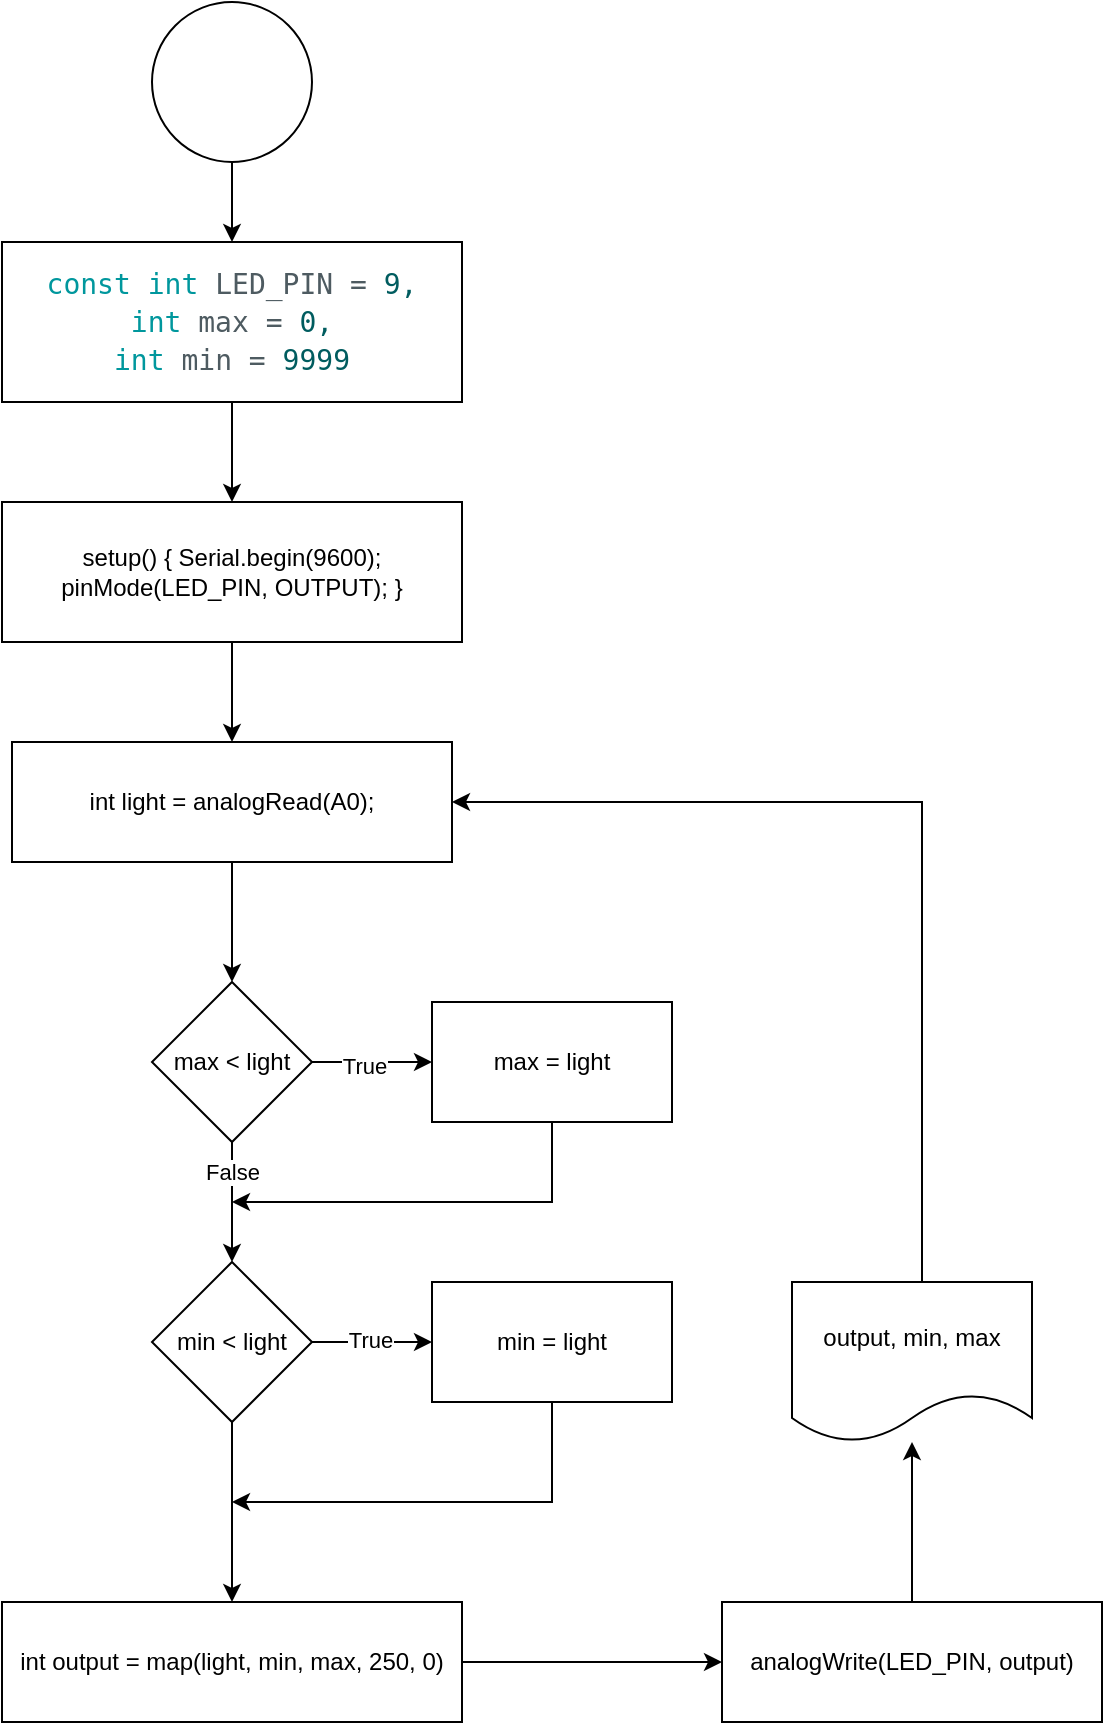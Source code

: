 <mxfile version="24.7.17">
  <diagram id="C5RBs43oDa-KdzZeNtuy" name="light_sensor">
    <mxGraphModel dx="2139" dy="1012" grid="1" gridSize="10" guides="1" tooltips="1" connect="1" arrows="1" fold="1" page="1" pageScale="1" pageWidth="827" pageHeight="1169" math="0" shadow="0">
      <root>
        <mxCell id="WIyWlLk6GJQsqaUBKTNV-0" />
        <mxCell id="WIyWlLk6GJQsqaUBKTNV-1" parent="WIyWlLk6GJQsqaUBKTNV-0" />
        <mxCell id="Y8EmxCm6DiHx-w2FvBlb-2" value="" style="edgeStyle=orthogonalEdgeStyle;rounded=0;orthogonalLoop=1;jettySize=auto;html=1;" edge="1" parent="WIyWlLk6GJQsqaUBKTNV-1" source="Y8EmxCm6DiHx-w2FvBlb-0" target="Y8EmxCm6DiHx-w2FvBlb-1">
          <mxGeometry relative="1" as="geometry" />
        </mxCell>
        <mxCell id="Y8EmxCm6DiHx-w2FvBlb-0" value="" style="ellipse;whiteSpace=wrap;html=1;aspect=fixed;" vertex="1" parent="WIyWlLk6GJQsqaUBKTNV-1">
          <mxGeometry x="205" y="90" width="80" height="80" as="geometry" />
        </mxCell>
        <mxCell id="Y8EmxCm6DiHx-w2FvBlb-4" value="" style="edgeStyle=orthogonalEdgeStyle;rounded=0;orthogonalLoop=1;jettySize=auto;html=1;" edge="1" parent="WIyWlLk6GJQsqaUBKTNV-1" source="Y8EmxCm6DiHx-w2FvBlb-1" target="Y8EmxCm6DiHx-w2FvBlb-3">
          <mxGeometry relative="1" as="geometry" />
        </mxCell>
        <mxCell id="Y8EmxCm6DiHx-w2FvBlb-1" value="&lt;div style=&quot;color: rgb(78, 91, 97); background-color: rgb(255, 255, 255); font-family: &amp;quot;Droid Sans Mono&amp;quot;, &amp;quot;monospace&amp;quot;, monospace; font-size: 14px; line-height: 19px; white-space: pre;&quot;&gt;&lt;div&gt;&lt;span style=&quot;color: #00979d;&quot;&gt;const&lt;/span&gt; &lt;span style=&quot;color: #00979d;&quot;&gt;int&lt;/span&gt; LED_PIN = &lt;span style=&quot;color: #005c5f;&quot;&gt;9,&lt;/span&gt;&lt;/div&gt;&lt;div&gt;&lt;span style=&quot;color: #00979d;&quot;&gt;int&lt;/span&gt; max = &lt;span style=&quot;color: #005c5f;&quot;&gt;0,&lt;/span&gt;&lt;/div&gt;&lt;div&gt;&lt;span style=&quot;color: #00979d;&quot;&gt;int&lt;/span&gt; min = &lt;span style=&quot;color: #005c5f;&quot;&gt;9999&lt;/span&gt;&lt;/div&gt;&lt;/div&gt;" style="whiteSpace=wrap;html=1;" vertex="1" parent="WIyWlLk6GJQsqaUBKTNV-1">
          <mxGeometry x="130" y="210" width="230" height="80" as="geometry" />
        </mxCell>
        <mxCell id="Y8EmxCm6DiHx-w2FvBlb-6" value="" style="edgeStyle=orthogonalEdgeStyle;rounded=0;orthogonalLoop=1;jettySize=auto;html=1;" edge="1" parent="WIyWlLk6GJQsqaUBKTNV-1" source="Y8EmxCm6DiHx-w2FvBlb-3" target="Y8EmxCm6DiHx-w2FvBlb-5">
          <mxGeometry relative="1" as="geometry" />
        </mxCell>
        <mxCell id="Y8EmxCm6DiHx-w2FvBlb-3" value="setup() {&amp;nbsp;&lt;span style=&quot;background-color: initial;&quot;&gt;Serial.begin(9600);&lt;/span&gt;&lt;div&gt;pinMode(LED_PIN, OUTPUT);&amp;nbsp;&lt;span style=&quot;background-color: initial;&quot;&gt;}&lt;/span&gt;&lt;/div&gt;" style="whiteSpace=wrap;html=1;" vertex="1" parent="WIyWlLk6GJQsqaUBKTNV-1">
          <mxGeometry x="130" y="340" width="230" height="70" as="geometry" />
        </mxCell>
        <mxCell id="Y8EmxCm6DiHx-w2FvBlb-8" value="" style="edgeStyle=orthogonalEdgeStyle;rounded=0;orthogonalLoop=1;jettySize=auto;html=1;" edge="1" parent="WIyWlLk6GJQsqaUBKTNV-1" source="Y8EmxCm6DiHx-w2FvBlb-5" target="Y8EmxCm6DiHx-w2FvBlb-7">
          <mxGeometry relative="1" as="geometry" />
        </mxCell>
        <mxCell id="Y8EmxCm6DiHx-w2FvBlb-5" value="int light = analogRead(A0);" style="whiteSpace=wrap;html=1;" vertex="1" parent="WIyWlLk6GJQsqaUBKTNV-1">
          <mxGeometry x="135" y="460" width="220" height="60" as="geometry" />
        </mxCell>
        <mxCell id="Y8EmxCm6DiHx-w2FvBlb-10" value="" style="edgeStyle=orthogonalEdgeStyle;rounded=0;orthogonalLoop=1;jettySize=auto;html=1;" edge="1" parent="WIyWlLk6GJQsqaUBKTNV-1" source="Y8EmxCm6DiHx-w2FvBlb-7" target="Y8EmxCm6DiHx-w2FvBlb-9">
          <mxGeometry relative="1" as="geometry" />
        </mxCell>
        <mxCell id="Y8EmxCm6DiHx-w2FvBlb-16" value="False" style="edgeLabel;html=1;align=center;verticalAlign=middle;resizable=0;points=[];" vertex="1" connectable="0" parent="Y8EmxCm6DiHx-w2FvBlb-10">
          <mxGeometry x="-0.505" relative="1" as="geometry">
            <mxPoint as="offset" />
          </mxGeometry>
        </mxCell>
        <mxCell id="Y8EmxCm6DiHx-w2FvBlb-13" value="" style="edgeStyle=orthogonalEdgeStyle;rounded=0;orthogonalLoop=1;jettySize=auto;html=1;" edge="1" parent="WIyWlLk6GJQsqaUBKTNV-1" source="Y8EmxCm6DiHx-w2FvBlb-7" target="Y8EmxCm6DiHx-w2FvBlb-12">
          <mxGeometry relative="1" as="geometry" />
        </mxCell>
        <mxCell id="Y8EmxCm6DiHx-w2FvBlb-15" value="True" style="edgeLabel;html=1;align=center;verticalAlign=middle;resizable=0;points=[];" vertex="1" connectable="0" parent="Y8EmxCm6DiHx-w2FvBlb-13">
          <mxGeometry x="-0.133" y="-2" relative="1" as="geometry">
            <mxPoint as="offset" />
          </mxGeometry>
        </mxCell>
        <mxCell id="Y8EmxCm6DiHx-w2FvBlb-7" value="max &amp;lt; light" style="rhombus;whiteSpace=wrap;html=1;" vertex="1" parent="WIyWlLk6GJQsqaUBKTNV-1">
          <mxGeometry x="205" y="580" width="80" height="80" as="geometry" />
        </mxCell>
        <mxCell id="Y8EmxCm6DiHx-w2FvBlb-18" value="" style="edgeStyle=orthogonalEdgeStyle;rounded=0;orthogonalLoop=1;jettySize=auto;html=1;" edge="1" parent="WIyWlLk6GJQsqaUBKTNV-1" source="Y8EmxCm6DiHx-w2FvBlb-9" target="Y8EmxCm6DiHx-w2FvBlb-17">
          <mxGeometry relative="1" as="geometry" />
        </mxCell>
        <mxCell id="Y8EmxCm6DiHx-w2FvBlb-19" value="True" style="edgeLabel;html=1;align=center;verticalAlign=middle;resizable=0;points=[];" vertex="1" connectable="0" parent="Y8EmxCm6DiHx-w2FvBlb-18">
          <mxGeometry x="-0.038" y="1" relative="1" as="geometry">
            <mxPoint as="offset" />
          </mxGeometry>
        </mxCell>
        <mxCell id="Y8EmxCm6DiHx-w2FvBlb-21" value="" style="edgeStyle=orthogonalEdgeStyle;rounded=0;orthogonalLoop=1;jettySize=auto;html=1;" edge="1" parent="WIyWlLk6GJQsqaUBKTNV-1" source="Y8EmxCm6DiHx-w2FvBlb-9" target="Y8EmxCm6DiHx-w2FvBlb-20">
          <mxGeometry relative="1" as="geometry" />
        </mxCell>
        <mxCell id="Y8EmxCm6DiHx-w2FvBlb-9" value="min &amp;lt; light" style="rhombus;whiteSpace=wrap;html=1;" vertex="1" parent="WIyWlLk6GJQsqaUBKTNV-1">
          <mxGeometry x="205" y="720" width="80" height="80" as="geometry" />
        </mxCell>
        <mxCell id="Y8EmxCm6DiHx-w2FvBlb-14" style="edgeStyle=orthogonalEdgeStyle;rounded=0;orthogonalLoop=1;jettySize=auto;html=1;" edge="1" parent="WIyWlLk6GJQsqaUBKTNV-1" source="Y8EmxCm6DiHx-w2FvBlb-12">
          <mxGeometry relative="1" as="geometry">
            <mxPoint x="245" y="690" as="targetPoint" />
            <Array as="points">
              <mxPoint x="405" y="690" />
            </Array>
          </mxGeometry>
        </mxCell>
        <mxCell id="Y8EmxCm6DiHx-w2FvBlb-12" value="max = light" style="whiteSpace=wrap;html=1;" vertex="1" parent="WIyWlLk6GJQsqaUBKTNV-1">
          <mxGeometry x="345" y="590" width="120" height="60" as="geometry" />
        </mxCell>
        <mxCell id="Y8EmxCm6DiHx-w2FvBlb-22" style="edgeStyle=orthogonalEdgeStyle;rounded=0;orthogonalLoop=1;jettySize=auto;html=1;" edge="1" parent="WIyWlLk6GJQsqaUBKTNV-1" source="Y8EmxCm6DiHx-w2FvBlb-17">
          <mxGeometry relative="1" as="geometry">
            <mxPoint x="245" y="840" as="targetPoint" />
            <Array as="points">
              <mxPoint x="405" y="840" />
            </Array>
          </mxGeometry>
        </mxCell>
        <mxCell id="Y8EmxCm6DiHx-w2FvBlb-17" value="min = light" style="whiteSpace=wrap;html=1;" vertex="1" parent="WIyWlLk6GJQsqaUBKTNV-1">
          <mxGeometry x="345" y="730" width="120" height="60" as="geometry" />
        </mxCell>
        <mxCell id="Y8EmxCm6DiHx-w2FvBlb-24" value="" style="edgeStyle=orthogonalEdgeStyle;rounded=0;orthogonalLoop=1;jettySize=auto;html=1;" edge="1" parent="WIyWlLk6GJQsqaUBKTNV-1" source="Y8EmxCm6DiHx-w2FvBlb-20" target="Y8EmxCm6DiHx-w2FvBlb-23">
          <mxGeometry relative="1" as="geometry" />
        </mxCell>
        <mxCell id="Y8EmxCm6DiHx-w2FvBlb-20" value="int output = map(light, min, max, 250, 0)" style="whiteSpace=wrap;html=1;" vertex="1" parent="WIyWlLk6GJQsqaUBKTNV-1">
          <mxGeometry x="130" y="890" width="230" height="60" as="geometry" />
        </mxCell>
        <mxCell id="Y8EmxCm6DiHx-w2FvBlb-30" value="" style="edgeStyle=orthogonalEdgeStyle;rounded=0;orthogonalLoop=1;jettySize=auto;html=1;" edge="1" parent="WIyWlLk6GJQsqaUBKTNV-1" source="Y8EmxCm6DiHx-w2FvBlb-23" target="Y8EmxCm6DiHx-w2FvBlb-29">
          <mxGeometry relative="1" as="geometry" />
        </mxCell>
        <mxCell id="Y8EmxCm6DiHx-w2FvBlb-23" value="analogWrite(LED_PIN, output)" style="whiteSpace=wrap;html=1;" vertex="1" parent="WIyWlLk6GJQsqaUBKTNV-1">
          <mxGeometry x="490" y="890" width="190" height="60" as="geometry" />
        </mxCell>
        <mxCell id="Y8EmxCm6DiHx-w2FvBlb-31" style="edgeStyle=orthogonalEdgeStyle;rounded=0;orthogonalLoop=1;jettySize=auto;html=1;entryX=1;entryY=0.5;entryDx=0;entryDy=0;" edge="1" parent="WIyWlLk6GJQsqaUBKTNV-1" source="Y8EmxCm6DiHx-w2FvBlb-29" target="Y8EmxCm6DiHx-w2FvBlb-5">
          <mxGeometry relative="1" as="geometry">
            <Array as="points">
              <mxPoint x="590" y="490" />
            </Array>
          </mxGeometry>
        </mxCell>
        <mxCell id="Y8EmxCm6DiHx-w2FvBlb-29" value="output, min, max" style="shape=document;whiteSpace=wrap;html=1;boundedLbl=1;" vertex="1" parent="WIyWlLk6GJQsqaUBKTNV-1">
          <mxGeometry x="525" y="730" width="120" height="80" as="geometry" />
        </mxCell>
      </root>
    </mxGraphModel>
  </diagram>
</mxfile>
